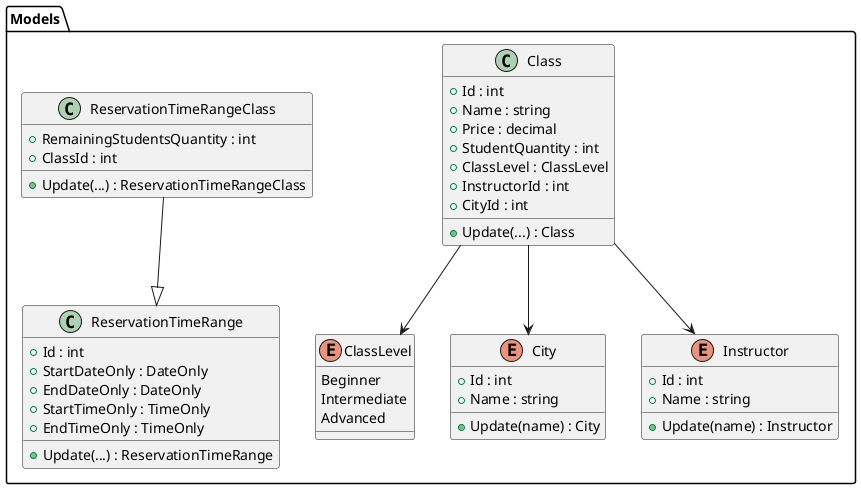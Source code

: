 @startuml

package Models {

enum ClassLevel {
    Beginner
    Intermediate
    Advanced
}

enum City {
    +Id : int
    +Name : string
    +Update(name) : City
}

enum Instructor {
    +Id : int
    +Name : string
    +Update(name) : Instructor
}

class Class {
    +Id : int
    +Name : string
    +Price : decimal
    +StudentQuantity : int
    +ClassLevel : ClassLevel
    +InstructorId : int
    +CityId : int
    +Update(...) : Class
}

class ReservationTimeRange {
    +Id : int
    +StartDateOnly : DateOnly
    +EndDateOnly : DateOnly
    +StartTimeOnly : TimeOnly
    +EndTimeOnly : TimeOnly
    +Update(...) : ReservationTimeRange
}

class ReservationTimeRangeClass {
    +RemainingStudentsQuantity : int
    +ClassId : int
    +Update(...) : ReservationTimeRangeClass
}

ReservationTimeRangeClass --|> ReservationTimeRange
Class --> ClassLevel
Class --> City
Class --> Instructor

}

@enduml